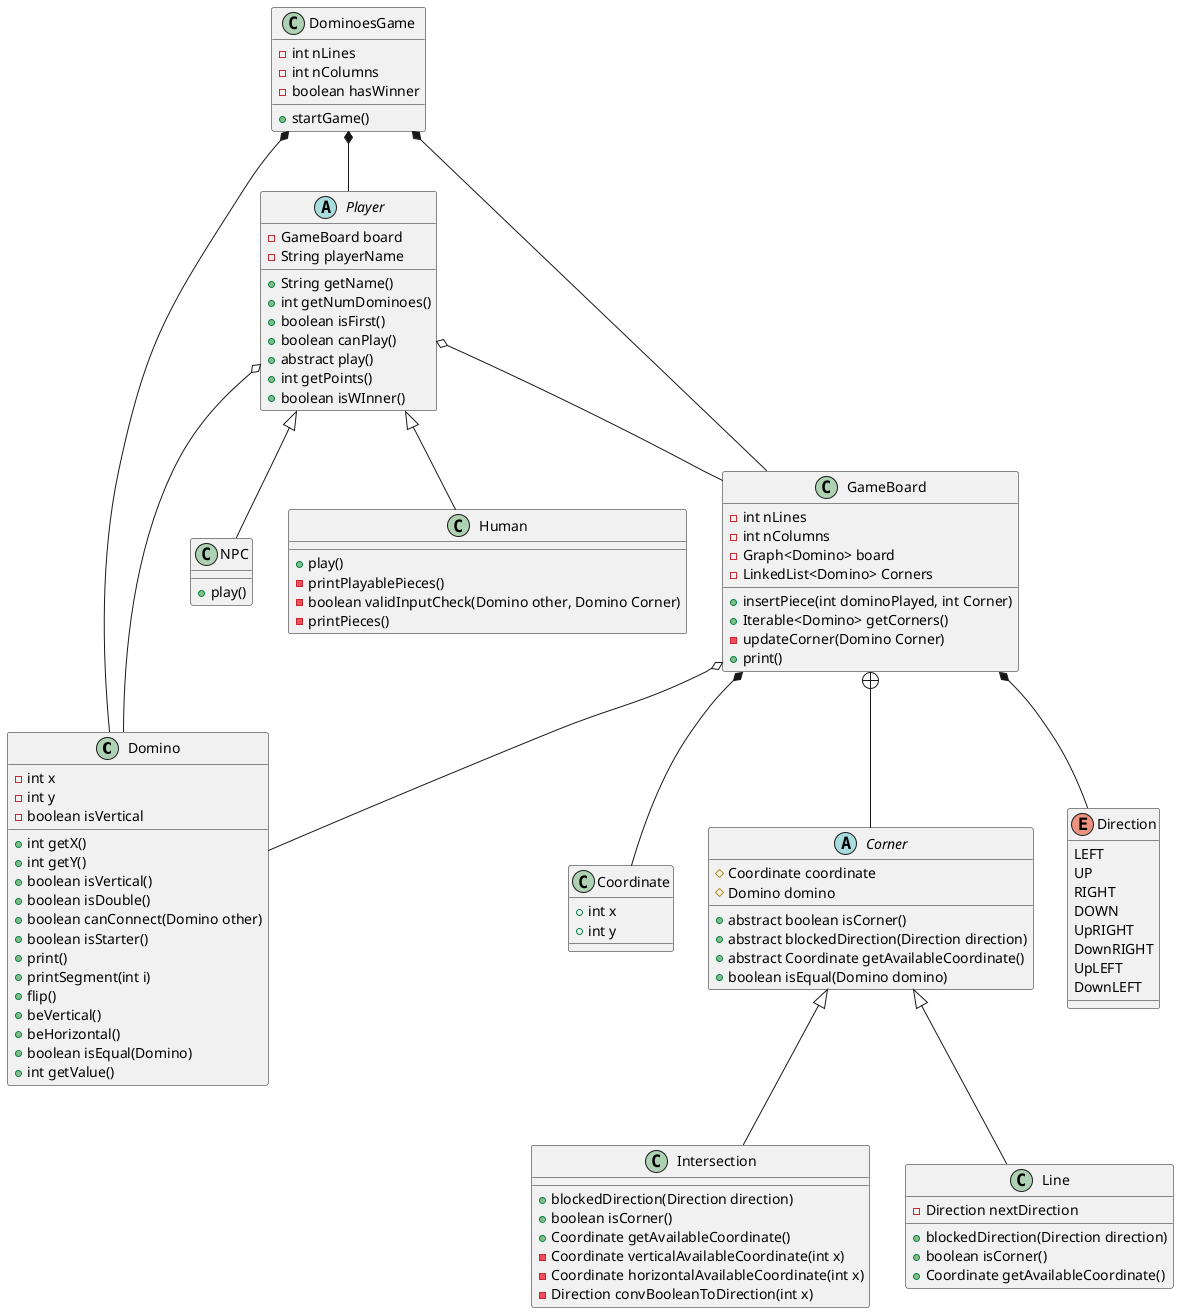 @startuml

class Domino {
    - int x
    - int y
    - boolean isVertical

    + int getX()
    + int getY()
    + boolean isVertical()
    + boolean isDouble()
    + boolean canConnect(Domino other)
    + boolean isStarter()
    + print()
    + printSegment(int i)
    + flip()
    + beVertical()
    + beHorizontal()
    + boolean isEqual(Domino)
    + int getValue()
}

class GameBoard {
    - int nLines
    - int nColumns
    - Graph<Domino> board
    - LinkedList<Domino> Corners

    + insertPiece(int dominoPlayed, int Corner)
    + Iterable<Domino> getCorners()
    - updateCorner(Domino Corner)
    + print()
}

abstract class Player {
    - GameBoard board
    - String playerName

    + String getName()
    + int getNumDominoes()
    + boolean isFirst()
    + boolean canPlay()
    + abstract play()
    + int getPoints()
    + boolean isWInner()
}

class DominoesGame {
    - int nLines
    - int nColumns
    - boolean hasWinner
    + startGame()
}

class Human {

    + play()
    - printPlayablePieces()
    - boolean validInputCheck(Domino other, Domino Corner)
    - printPieces()
}

class NPC {

    + play()
}

class Coordinate{
    +int x
    +int y
}

abstract class Corner{
    #Coordinate coordinate
    #Domino domino

    +abstract boolean isCorner()
    +abstract blockedDirection(Direction direction)
    +abstract Coordinate getAvailableCoordinate()
    +boolean isEqual(Domino domino)
}

class Intersection{
 + blockedDirection(Direction direction)
 + boolean isCorner()
 + Coordinate getAvailableCoordinate()
 - Coordinate verticalAvailableCoordinate(int x)
 - Coordinate horizontalAvailableCoordinate(int x)
 - Direction convBooleanToDirection(int x)
}

class Line{
  -Direction nextDirection

  + blockedDirection(Direction direction)
  + boolean isCorner()
  + Coordinate getAvailableCoordinate()
}

enum Direction{
    LEFT
    UP
    RIGHT
    DOWN
    UpRIGHT
    DownRIGHT
    UpLEFT
    DownLEFT
}

DominoesGame *-- Domino
DominoesGame *-- GameBoard
DominoesGame *-- Player
GameBoard *-- Coordinate
GameBoard *-- Direction
GameBoard o-- Domino
Player o-- Domino
Player o-- GameBoard
Player <|-- Human
Player <|--NPC
Corner <|-- Intersection
Corner <|-- Line
GameBoard +-- Corner

@enduml